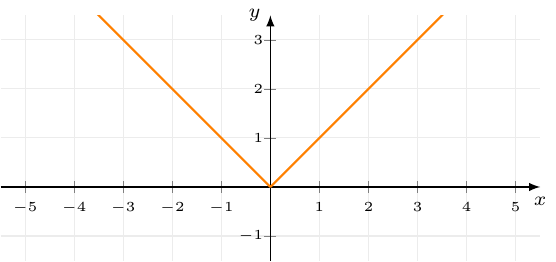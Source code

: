 \documentclass[crop]{standalone}
\usepackage[dvipsnames]{xcolor}
\usepackage{tikz}
\usepackage{pgfplots}
\pgfplotsset{compat=1.18}
\begin{document}
  \begin{tikzpicture}
    \begin{axis}[%
      axis x line=center,axis y line=center,
      unit vector ratio={1 1},
      xlabel={$x$},ylabel={$y$},
      xlabel style={below,font=\scriptsize},
      ylabel style={left,font=\scriptsize},
      xmin=-5.5,xmax=5.5,
      xtick={-5,-4,-3,-2,-1,0,1,2,3,4,5},
      xticklabel style={font=\tiny},
      ymin=-1.5,ymax=3.5,
      ytick={-4,-3,-2,-1,0,1,2,3,4},
      yticklabel style={font=\tiny,xshift=0.3em},
      restrict y to domain=-15:15,
      axis line style={-latex},
      grid=major,
      major grid style={gray!15},
      declare function={
        f(\x) = abs(\x);
      }
    ]%
      \addplot[mark=none,color=orange,thick,samples=1000,domain=-10:10] {f(x)};
    \end{axis}
  \end{tikzpicture}%
\end{document}